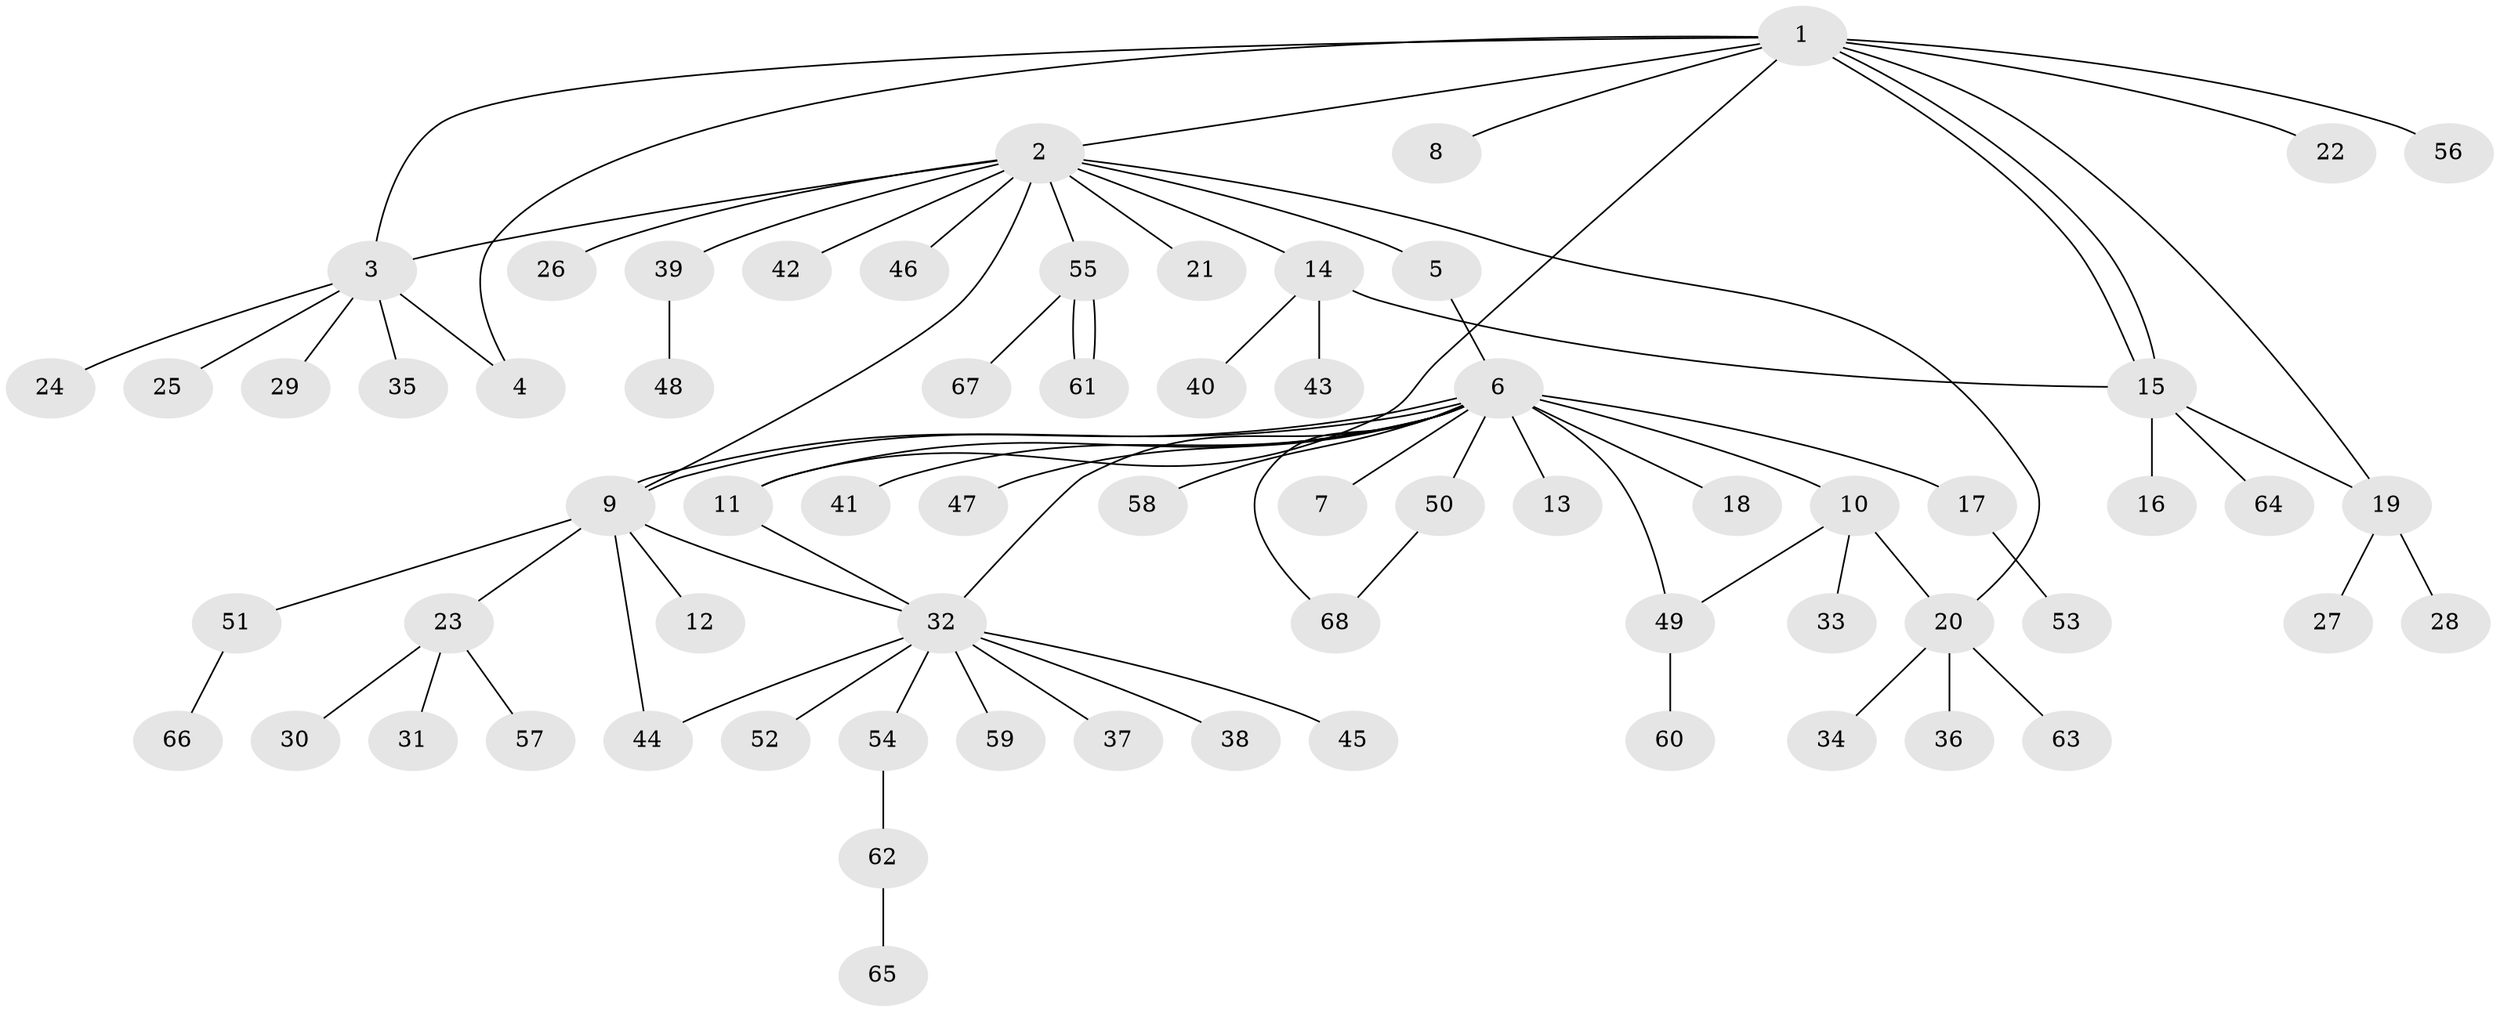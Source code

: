 // coarse degree distribution, {1: 0.9, 18: 0.05, 2: 0.05}
// Generated by graph-tools (version 1.1) at 2025/18/03/04/25 18:18:03]
// undirected, 68 vertices, 82 edges
graph export_dot {
graph [start="1"]
  node [color=gray90,style=filled];
  1;
  2;
  3;
  4;
  5;
  6;
  7;
  8;
  9;
  10;
  11;
  12;
  13;
  14;
  15;
  16;
  17;
  18;
  19;
  20;
  21;
  22;
  23;
  24;
  25;
  26;
  27;
  28;
  29;
  30;
  31;
  32;
  33;
  34;
  35;
  36;
  37;
  38;
  39;
  40;
  41;
  42;
  43;
  44;
  45;
  46;
  47;
  48;
  49;
  50;
  51;
  52;
  53;
  54;
  55;
  56;
  57;
  58;
  59;
  60;
  61;
  62;
  63;
  64;
  65;
  66;
  67;
  68;
  1 -- 2;
  1 -- 3;
  1 -- 4;
  1 -- 8;
  1 -- 11;
  1 -- 15;
  1 -- 15;
  1 -- 19;
  1 -- 22;
  1 -- 56;
  2 -- 3;
  2 -- 5;
  2 -- 9;
  2 -- 14;
  2 -- 20;
  2 -- 21;
  2 -- 26;
  2 -- 39;
  2 -- 42;
  2 -- 46;
  2 -- 55;
  3 -- 4;
  3 -- 24;
  3 -- 25;
  3 -- 29;
  3 -- 35;
  5 -- 6;
  6 -- 7;
  6 -- 9;
  6 -- 9;
  6 -- 10;
  6 -- 11;
  6 -- 13;
  6 -- 17;
  6 -- 18;
  6 -- 32;
  6 -- 41;
  6 -- 47;
  6 -- 49;
  6 -- 50;
  6 -- 58;
  6 -- 68;
  9 -- 12;
  9 -- 23;
  9 -- 32;
  9 -- 44;
  9 -- 51;
  10 -- 20;
  10 -- 33;
  10 -- 49;
  11 -- 32;
  14 -- 15;
  14 -- 40;
  14 -- 43;
  15 -- 16;
  15 -- 19;
  15 -- 64;
  17 -- 53;
  19 -- 27;
  19 -- 28;
  20 -- 34;
  20 -- 36;
  20 -- 63;
  23 -- 30;
  23 -- 31;
  23 -- 57;
  32 -- 37;
  32 -- 38;
  32 -- 44;
  32 -- 45;
  32 -- 52;
  32 -- 54;
  32 -- 59;
  39 -- 48;
  49 -- 60;
  50 -- 68;
  51 -- 66;
  54 -- 62;
  55 -- 61;
  55 -- 61;
  55 -- 67;
  62 -- 65;
}
